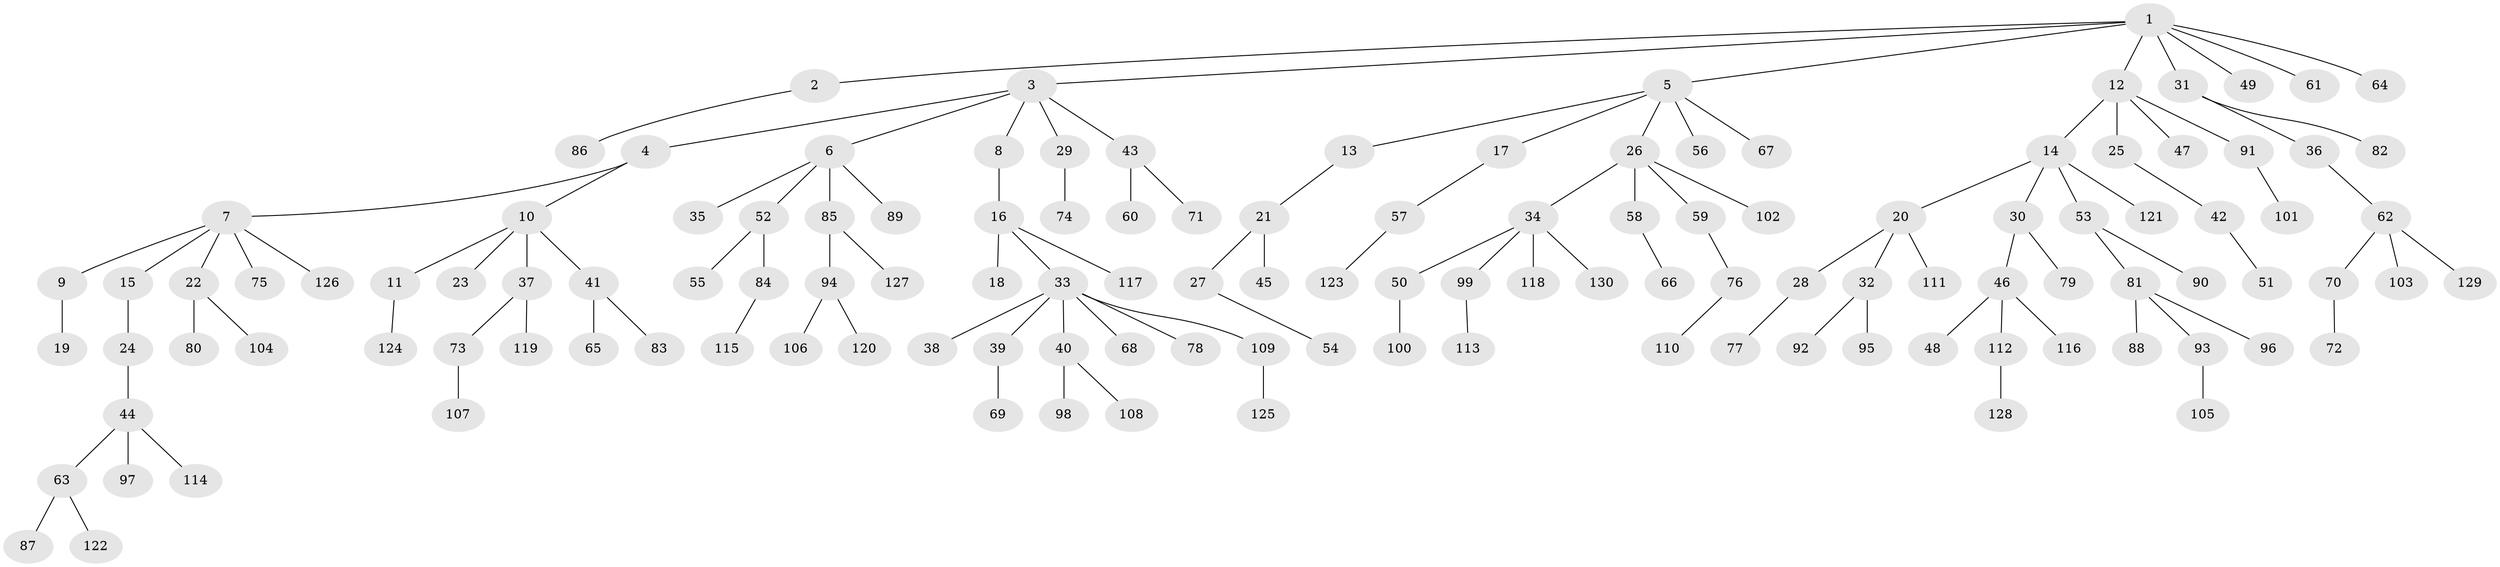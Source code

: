 // coarse degree distribution, {11: 0.019230769230769232, 14: 0.019230769230769232, 4: 0.019230769230769232, 1: 0.6730769230769231, 6: 0.019230769230769232, 2: 0.17307692307692307, 3: 0.057692307692307696, 5: 0.019230769230769232}
// Generated by graph-tools (version 1.1) at 2025/19/03/04/25 18:19:04]
// undirected, 130 vertices, 129 edges
graph export_dot {
graph [start="1"]
  node [color=gray90,style=filled];
  1;
  2;
  3;
  4;
  5;
  6;
  7;
  8;
  9;
  10;
  11;
  12;
  13;
  14;
  15;
  16;
  17;
  18;
  19;
  20;
  21;
  22;
  23;
  24;
  25;
  26;
  27;
  28;
  29;
  30;
  31;
  32;
  33;
  34;
  35;
  36;
  37;
  38;
  39;
  40;
  41;
  42;
  43;
  44;
  45;
  46;
  47;
  48;
  49;
  50;
  51;
  52;
  53;
  54;
  55;
  56;
  57;
  58;
  59;
  60;
  61;
  62;
  63;
  64;
  65;
  66;
  67;
  68;
  69;
  70;
  71;
  72;
  73;
  74;
  75;
  76;
  77;
  78;
  79;
  80;
  81;
  82;
  83;
  84;
  85;
  86;
  87;
  88;
  89;
  90;
  91;
  92;
  93;
  94;
  95;
  96;
  97;
  98;
  99;
  100;
  101;
  102;
  103;
  104;
  105;
  106;
  107;
  108;
  109;
  110;
  111;
  112;
  113;
  114;
  115;
  116;
  117;
  118;
  119;
  120;
  121;
  122;
  123;
  124;
  125;
  126;
  127;
  128;
  129;
  130;
  1 -- 2;
  1 -- 3;
  1 -- 5;
  1 -- 12;
  1 -- 31;
  1 -- 49;
  1 -- 61;
  1 -- 64;
  2 -- 86;
  3 -- 4;
  3 -- 6;
  3 -- 8;
  3 -- 29;
  3 -- 43;
  4 -- 7;
  4 -- 10;
  5 -- 13;
  5 -- 17;
  5 -- 26;
  5 -- 56;
  5 -- 67;
  6 -- 35;
  6 -- 52;
  6 -- 85;
  6 -- 89;
  7 -- 9;
  7 -- 15;
  7 -- 22;
  7 -- 75;
  7 -- 126;
  8 -- 16;
  9 -- 19;
  10 -- 11;
  10 -- 23;
  10 -- 37;
  10 -- 41;
  11 -- 124;
  12 -- 14;
  12 -- 25;
  12 -- 47;
  12 -- 91;
  13 -- 21;
  14 -- 20;
  14 -- 30;
  14 -- 53;
  14 -- 121;
  15 -- 24;
  16 -- 18;
  16 -- 33;
  16 -- 117;
  17 -- 57;
  20 -- 28;
  20 -- 32;
  20 -- 111;
  21 -- 27;
  21 -- 45;
  22 -- 80;
  22 -- 104;
  24 -- 44;
  25 -- 42;
  26 -- 34;
  26 -- 58;
  26 -- 59;
  26 -- 102;
  27 -- 54;
  28 -- 77;
  29 -- 74;
  30 -- 46;
  30 -- 79;
  31 -- 36;
  31 -- 82;
  32 -- 92;
  32 -- 95;
  33 -- 38;
  33 -- 39;
  33 -- 40;
  33 -- 68;
  33 -- 78;
  33 -- 109;
  34 -- 50;
  34 -- 99;
  34 -- 118;
  34 -- 130;
  36 -- 62;
  37 -- 73;
  37 -- 119;
  39 -- 69;
  40 -- 98;
  40 -- 108;
  41 -- 65;
  41 -- 83;
  42 -- 51;
  43 -- 60;
  43 -- 71;
  44 -- 63;
  44 -- 97;
  44 -- 114;
  46 -- 48;
  46 -- 112;
  46 -- 116;
  50 -- 100;
  52 -- 55;
  52 -- 84;
  53 -- 81;
  53 -- 90;
  57 -- 123;
  58 -- 66;
  59 -- 76;
  62 -- 70;
  62 -- 103;
  62 -- 129;
  63 -- 87;
  63 -- 122;
  70 -- 72;
  73 -- 107;
  76 -- 110;
  81 -- 88;
  81 -- 93;
  81 -- 96;
  84 -- 115;
  85 -- 94;
  85 -- 127;
  91 -- 101;
  93 -- 105;
  94 -- 106;
  94 -- 120;
  99 -- 113;
  109 -- 125;
  112 -- 128;
}
